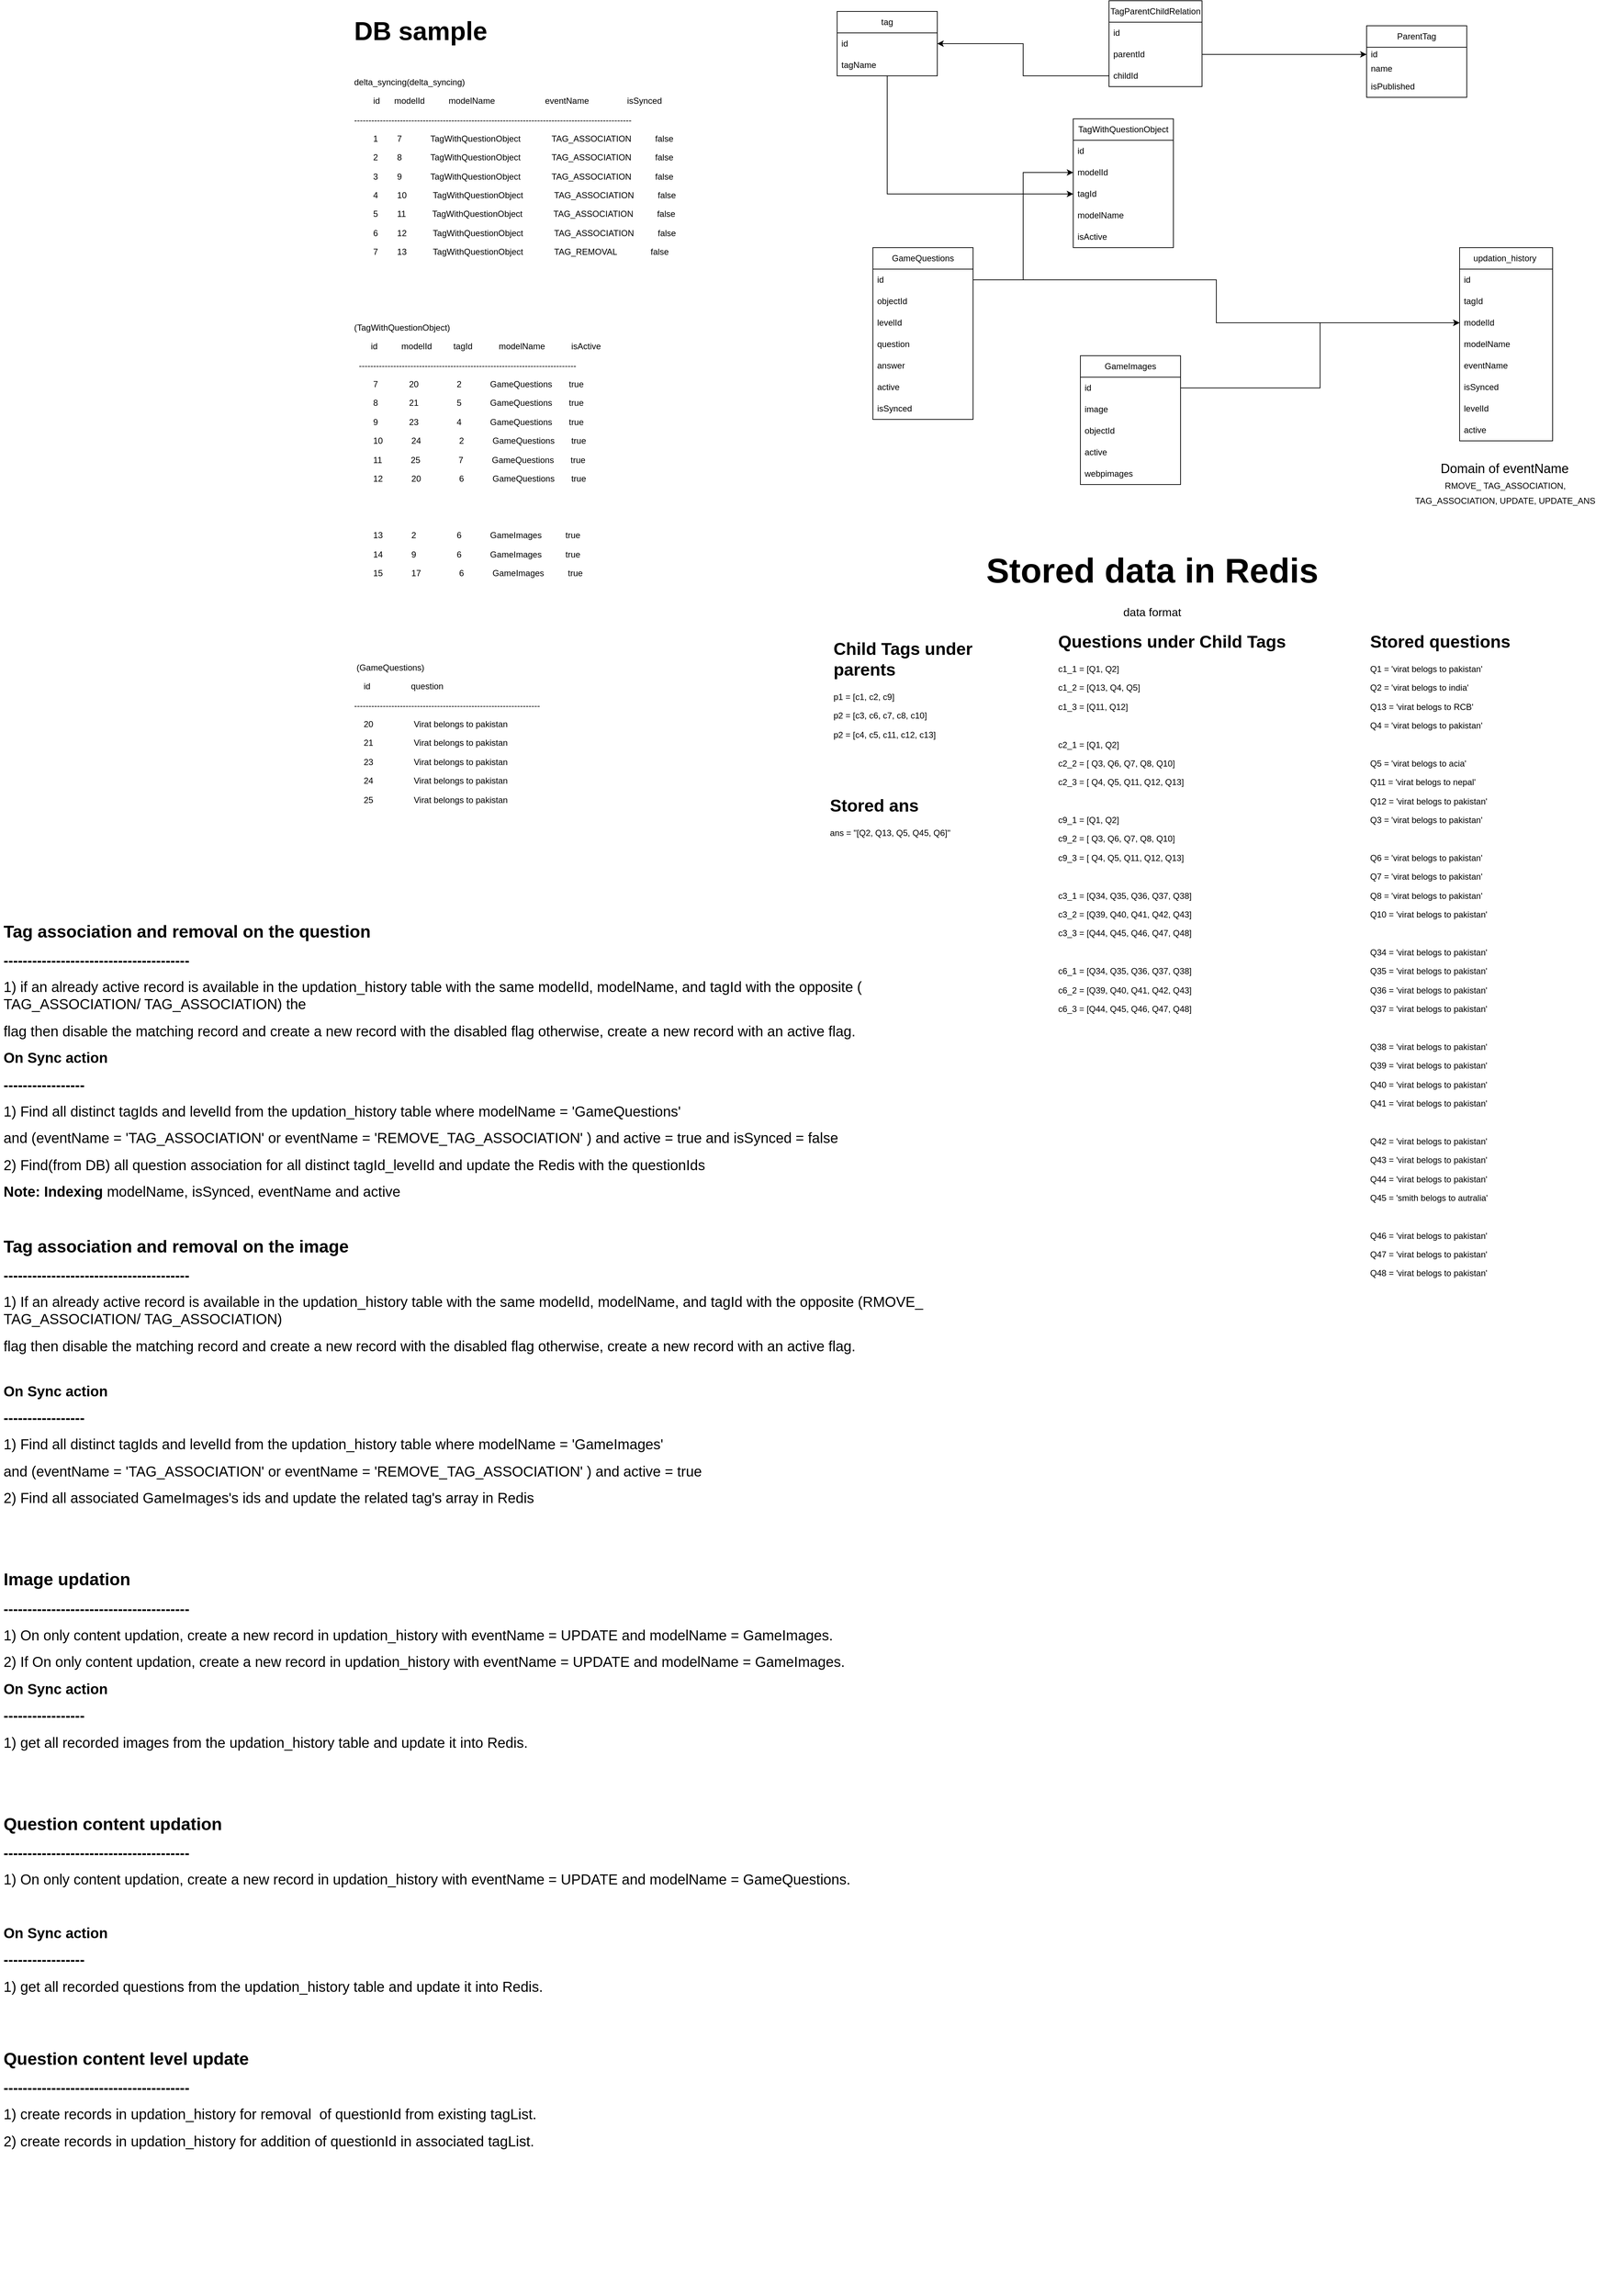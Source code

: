 <mxfile version="20.8.1" type="github">
  <diagram id="pn7QtyfDzhDfdzI91Lx6" name="Page-1">
    <mxGraphModel dx="3059" dy="1901" grid="1" gridSize="10" guides="1" tooltips="1" connect="1" arrows="1" fold="1" page="1" pageScale="1" pageWidth="827" pageHeight="1169" math="0" shadow="0">
      <root>
        <mxCell id="0" />
        <mxCell id="1" parent="0" />
        <mxCell id="H_lcCwCGOFw28XVvDMrc-1" value="TagWithQuestionObject" style="swimlane;fontStyle=0;childLayout=stackLayout;horizontal=1;startSize=30;horizontalStack=0;resizeParent=1;resizeParentMax=0;resizeLast=0;collapsible=1;marginBottom=0;whiteSpace=wrap;html=1;" parent="1" vertex="1">
          <mxGeometry x="40" y="109" width="140" height="180" as="geometry">
            <mxRectangle x="-160" y="110" width="170" height="30" as="alternateBounds" />
          </mxGeometry>
        </mxCell>
        <mxCell id="H_lcCwCGOFw28XVvDMrc-2" value="&lt;div style=&quot;text-align: center;&quot;&gt;&lt;span style=&quot;background-color: initial;&quot;&gt;id&lt;/span&gt;&lt;/div&gt;" style="text;strokeColor=none;fillColor=none;align=left;verticalAlign=middle;spacingLeft=4;spacingRight=4;overflow=hidden;points=[[0,0.5],[1,0.5]];portConstraint=eastwest;rotatable=0;whiteSpace=wrap;html=1;" parent="H_lcCwCGOFw28XVvDMrc-1" vertex="1">
          <mxGeometry y="30" width="140" height="30" as="geometry" />
        </mxCell>
        <mxCell id="H_lcCwCGOFw28XVvDMrc-26" value="&lt;span style=&quot;text-align: center;&quot;&gt;modelId&lt;/span&gt;" style="text;strokeColor=none;fillColor=none;align=left;verticalAlign=middle;spacingLeft=4;spacingRight=4;overflow=hidden;points=[[0,0.5],[1,0.5]];portConstraint=eastwest;rotatable=0;whiteSpace=wrap;html=1;" parent="H_lcCwCGOFw28XVvDMrc-1" vertex="1">
          <mxGeometry y="60" width="140" height="30" as="geometry" />
        </mxCell>
        <mxCell id="H_lcCwCGOFw28XVvDMrc-3" value="&lt;div style=&quot;border-color: var(--border-color); text-align: center;&quot;&gt;tagId&lt;/div&gt;" style="text;strokeColor=none;fillColor=none;align=left;verticalAlign=middle;spacingLeft=4;spacingRight=4;overflow=hidden;points=[[0,0.5],[1,0.5]];portConstraint=eastwest;rotatable=0;whiteSpace=wrap;html=1;" parent="H_lcCwCGOFw28XVvDMrc-1" vertex="1">
          <mxGeometry y="90" width="140" height="30" as="geometry" />
        </mxCell>
        <mxCell id="H_lcCwCGOFw28XVvDMrc-4" value="&lt;div style=&quot;border-color: var(--border-color); text-align: center;&quot;&gt;modelName&lt;/div&gt;" style="text;strokeColor=none;fillColor=none;align=left;verticalAlign=middle;spacingLeft=4;spacingRight=4;overflow=hidden;points=[[0,0.5],[1,0.5]];portConstraint=eastwest;rotatable=0;whiteSpace=wrap;html=1;" parent="H_lcCwCGOFw28XVvDMrc-1" vertex="1">
          <mxGeometry y="120" width="140" height="30" as="geometry" />
        </mxCell>
        <mxCell id="H_lcCwCGOFw28XVvDMrc-7" value="&lt;span style=&quot;text-align: center;&quot;&gt;isActive&lt;/span&gt;" style="text;strokeColor=none;fillColor=none;align=left;verticalAlign=middle;spacingLeft=4;spacingRight=4;overflow=hidden;points=[[0,0.5],[1,0.5]];portConstraint=eastwest;rotatable=0;whiteSpace=wrap;html=1;" parent="H_lcCwCGOFw28XVvDMrc-1" vertex="1">
          <mxGeometry y="150" width="140" height="30" as="geometry" />
        </mxCell>
        <mxCell id="H_lcCwCGOFw28XVvDMrc-8" value="TagParentChildRelation" style="swimlane;fontStyle=0;childLayout=stackLayout;horizontal=1;startSize=30;horizontalStack=0;resizeParent=1;resizeParentMax=0;resizeLast=0;collapsible=1;marginBottom=0;whiteSpace=wrap;html=1;" parent="1" vertex="1">
          <mxGeometry x="90" y="-56" width="130" height="120" as="geometry">
            <mxRectangle x="-160" y="110" width="170" height="30" as="alternateBounds" />
          </mxGeometry>
        </mxCell>
        <mxCell id="H_lcCwCGOFw28XVvDMrc-9" value="&lt;div style=&quot;text-align: center;&quot;&gt;id&lt;/div&gt;" style="text;strokeColor=none;fillColor=none;align=left;verticalAlign=middle;spacingLeft=4;spacingRight=4;overflow=hidden;points=[[0,0.5],[1,0.5]];portConstraint=eastwest;rotatable=0;whiteSpace=wrap;html=1;" parent="H_lcCwCGOFw28XVvDMrc-8" vertex="1">
          <mxGeometry y="30" width="130" height="30" as="geometry" />
        </mxCell>
        <mxCell id="H_lcCwCGOFw28XVvDMrc-24" value="&lt;div style=&quot;text-align: center;&quot;&gt;&lt;span style=&quot;background-color: initial;&quot;&gt;parentId&lt;/span&gt;&lt;/div&gt;" style="text;strokeColor=none;fillColor=none;align=left;verticalAlign=middle;spacingLeft=4;spacingRight=4;overflow=hidden;points=[[0,0.5],[1,0.5]];portConstraint=eastwest;rotatable=0;whiteSpace=wrap;html=1;" parent="H_lcCwCGOFw28XVvDMrc-8" vertex="1">
          <mxGeometry y="60" width="130" height="30" as="geometry" />
        </mxCell>
        <mxCell id="H_lcCwCGOFw28XVvDMrc-10" value="&lt;div style=&quot;border-color: var(--border-color); text-align: center;&quot;&gt;childId&lt;br&gt;&lt;/div&gt;" style="text;strokeColor=none;fillColor=none;align=left;verticalAlign=middle;spacingLeft=4;spacingRight=4;overflow=hidden;points=[[0,0.5],[1,0.5]];portConstraint=eastwest;rotatable=0;whiteSpace=wrap;html=1;" parent="H_lcCwCGOFw28XVvDMrc-8" vertex="1">
          <mxGeometry y="90" width="130" height="30" as="geometry" />
        </mxCell>
        <mxCell id="H_lcCwCGOFw28XVvDMrc-41" style="edgeStyle=orthogonalEdgeStyle;rounded=0;orthogonalLoop=1;jettySize=auto;html=1;entryX=0;entryY=0.5;entryDx=0;entryDy=0;" parent="1" source="H_lcCwCGOFw28XVvDMrc-14" target="H_lcCwCGOFw28XVvDMrc-3" edge="1">
          <mxGeometry relative="1" as="geometry" />
        </mxCell>
        <mxCell id="H_lcCwCGOFw28XVvDMrc-14" value="tag" style="swimlane;fontStyle=0;childLayout=stackLayout;horizontal=1;startSize=30;horizontalStack=0;resizeParent=1;resizeParentMax=0;resizeLast=0;collapsible=1;marginBottom=0;whiteSpace=wrap;html=1;" parent="1" vertex="1">
          <mxGeometry x="-290" y="-41" width="140" height="90" as="geometry">
            <mxRectangle x="-160" y="110" width="170" height="30" as="alternateBounds" />
          </mxGeometry>
        </mxCell>
        <mxCell id="H_lcCwCGOFw28XVvDMrc-15" value="&lt;div style=&quot;text-align: center;&quot;&gt;id&lt;/div&gt;" style="text;strokeColor=none;fillColor=none;align=left;verticalAlign=middle;spacingLeft=4;spacingRight=4;overflow=hidden;points=[[0,0.5],[1,0.5]];portConstraint=eastwest;rotatable=0;whiteSpace=wrap;html=1;" parent="H_lcCwCGOFw28XVvDMrc-14" vertex="1">
          <mxGeometry y="30" width="140" height="30" as="geometry" />
        </mxCell>
        <mxCell id="H_lcCwCGOFw28XVvDMrc-22" value="&lt;div style=&quot;text-align: center;&quot;&gt;tagName&lt;/div&gt;" style="text;strokeColor=none;fillColor=none;align=left;verticalAlign=middle;spacingLeft=4;spacingRight=4;overflow=hidden;points=[[0,0.5],[1,0.5]];portConstraint=eastwest;rotatable=0;whiteSpace=wrap;html=1;" parent="H_lcCwCGOFw28XVvDMrc-14" vertex="1">
          <mxGeometry y="60" width="140" height="30" as="geometry" />
        </mxCell>
        <mxCell id="H_lcCwCGOFw28XVvDMrc-18" value="&lt;span style=&quot;&quot;&gt;ParentTag&lt;/span&gt;" style="swimlane;fontStyle=0;childLayout=stackLayout;horizontal=1;startSize=30;horizontalStack=0;resizeParent=1;resizeParentMax=0;resizeLast=0;collapsible=1;marginBottom=0;whiteSpace=wrap;html=1;" parent="1" vertex="1">
          <mxGeometry x="450" y="-21" width="140" height="100" as="geometry">
            <mxRectangle x="-160" y="110" width="170" height="30" as="alternateBounds" />
          </mxGeometry>
        </mxCell>
        <mxCell id="H_lcCwCGOFw28XVvDMrc-19" value="&lt;div style=&quot;text-align: center;&quot;&gt;id&lt;/div&gt;" style="text;strokeColor=none;fillColor=none;align=left;verticalAlign=middle;spacingLeft=4;spacingRight=4;overflow=hidden;points=[[0,0.5],[1,0.5]];portConstraint=eastwest;rotatable=0;whiteSpace=wrap;html=1;" parent="H_lcCwCGOFw28XVvDMrc-18" vertex="1">
          <mxGeometry y="30" width="140" height="20" as="geometry" />
        </mxCell>
        <mxCell id="H_lcCwCGOFw28XVvDMrc-25" value="&lt;div style=&quot;text-align: center;&quot;&gt;&lt;span style=&quot;&quot;&gt;name&lt;/span&gt;&lt;br&gt;&lt;/div&gt;" style="text;strokeColor=none;fillColor=none;align=left;verticalAlign=middle;spacingLeft=4;spacingRight=4;overflow=hidden;points=[[0,0.5],[1,0.5]];portConstraint=eastwest;rotatable=0;whiteSpace=wrap;html=1;" parent="H_lcCwCGOFw28XVvDMrc-18" vertex="1">
          <mxGeometry y="50" width="140" height="20" as="geometry" />
        </mxCell>
        <mxCell id="H_lcCwCGOFw28XVvDMrc-20" value="&lt;div style=&quot;border-color: var(--border-color); text-align: center;&quot;&gt;&lt;span style=&quot;&quot;&gt;isPublished&lt;/span&gt;&lt;br&gt;&lt;/div&gt;" style="text;strokeColor=none;fillColor=none;align=left;verticalAlign=middle;spacingLeft=4;spacingRight=4;overflow=hidden;points=[[0,0.5],[1,0.5]];portConstraint=eastwest;rotatable=0;whiteSpace=wrap;html=1;" parent="H_lcCwCGOFw28XVvDMrc-18" vertex="1">
          <mxGeometry y="70" width="140" height="30" as="geometry" />
        </mxCell>
        <mxCell id="H_lcCwCGOFw28XVvDMrc-29" style="edgeStyle=orthogonalEdgeStyle;rounded=0;orthogonalLoop=1;jettySize=auto;html=1;entryX=0;entryY=0.5;entryDx=0;entryDy=0;" parent="1" source="H_lcCwCGOFw28XVvDMrc-24" target="H_lcCwCGOFw28XVvDMrc-19" edge="1">
          <mxGeometry relative="1" as="geometry" />
        </mxCell>
        <mxCell id="H_lcCwCGOFw28XVvDMrc-30" style="edgeStyle=orthogonalEdgeStyle;rounded=0;orthogonalLoop=1;jettySize=auto;html=1;entryX=1;entryY=0.5;entryDx=0;entryDy=0;" parent="1" source="H_lcCwCGOFw28XVvDMrc-10" target="H_lcCwCGOFw28XVvDMrc-15" edge="1">
          <mxGeometry relative="1" as="geometry" />
        </mxCell>
        <mxCell id="H_lcCwCGOFw28XVvDMrc-32" value="&lt;div style=&quot;border-color: var(--border-color);&quot;&gt;GameQuestions&lt;/div&gt;" style="swimlane;fontStyle=0;childLayout=stackLayout;horizontal=1;startSize=30;horizontalStack=0;resizeParent=1;resizeParentMax=0;resizeLast=0;collapsible=1;marginBottom=0;whiteSpace=wrap;html=1;" parent="1" vertex="1">
          <mxGeometry x="-240" y="289" width="140" height="240" as="geometry">
            <mxRectangle x="-160" y="110" width="170" height="30" as="alternateBounds" />
          </mxGeometry>
        </mxCell>
        <mxCell id="H_lcCwCGOFw28XVvDMrc-33" value="&lt;div style=&quot;text-align: center;&quot;&gt;&lt;span style=&quot;background-color: initial;&quot;&gt;id&lt;/span&gt;&lt;/div&gt;" style="text;strokeColor=none;fillColor=none;align=left;verticalAlign=middle;spacingLeft=4;spacingRight=4;overflow=hidden;points=[[0,0.5],[1,0.5]];portConstraint=eastwest;rotatable=0;whiteSpace=wrap;html=1;" parent="H_lcCwCGOFw28XVvDMrc-32" vertex="1">
          <mxGeometry y="30" width="140" height="30" as="geometry" />
        </mxCell>
        <mxCell id="H_lcCwCGOFw28XVvDMrc-34" value="&lt;div style=&quot;border-color: var(--border-color); text-align: center;&quot;&gt;objectId&lt;/div&gt;" style="text;strokeColor=none;fillColor=none;align=left;verticalAlign=middle;spacingLeft=4;spacingRight=4;overflow=hidden;points=[[0,0.5],[1,0.5]];portConstraint=eastwest;rotatable=0;whiteSpace=wrap;html=1;" parent="H_lcCwCGOFw28XVvDMrc-32" vertex="1">
          <mxGeometry y="60" width="140" height="30" as="geometry" />
        </mxCell>
        <mxCell id="H_lcCwCGOFw28XVvDMrc-35" value="&lt;div style=&quot;border-color: var(--border-color); text-align: center;&quot;&gt;&lt;div style=&quot;border-color: var(--border-color);&quot;&gt;levelId&lt;/div&gt;&lt;/div&gt;" style="text;strokeColor=none;fillColor=none;align=left;verticalAlign=middle;spacingLeft=4;spacingRight=4;overflow=hidden;points=[[0,0.5],[1,0.5]];portConstraint=eastwest;rotatable=0;whiteSpace=wrap;html=1;" parent="H_lcCwCGOFw28XVvDMrc-32" vertex="1">
          <mxGeometry y="90" width="140" height="30" as="geometry" />
        </mxCell>
        <mxCell id="H_lcCwCGOFw28XVvDMrc-36" value="&lt;div style=&quot;border-color: var(--border-color); text-align: center;&quot;&gt;&lt;div style=&quot;border-color: var(--border-color);&quot;&gt;question&lt;/div&gt;&lt;/div&gt;" style="text;strokeColor=none;fillColor=none;align=left;verticalAlign=middle;spacingLeft=4;spacingRight=4;overflow=hidden;points=[[0,0.5],[1,0.5]];portConstraint=eastwest;rotatable=0;whiteSpace=wrap;html=1;" parent="H_lcCwCGOFw28XVvDMrc-32" vertex="1">
          <mxGeometry y="120" width="140" height="30" as="geometry" />
        </mxCell>
        <mxCell id="H_lcCwCGOFw28XVvDMrc-37" value="&lt;div style=&quot;border-color: var(--border-color); text-align: center;&quot;&gt;answer&lt;/div&gt;" style="text;strokeColor=none;fillColor=none;align=left;verticalAlign=middle;spacingLeft=4;spacingRight=4;overflow=hidden;points=[[0,0.5],[1,0.5]];portConstraint=eastwest;rotatable=0;whiteSpace=wrap;html=1;" parent="H_lcCwCGOFw28XVvDMrc-32" vertex="1">
          <mxGeometry y="150" width="140" height="30" as="geometry" />
        </mxCell>
        <mxCell id="H_lcCwCGOFw28XVvDMrc-38" value="&lt;div style=&quot;border-color: var(--border-color); text-align: center;&quot;&gt;active&lt;/div&gt;" style="text;strokeColor=none;fillColor=none;align=left;verticalAlign=middle;spacingLeft=4;spacingRight=4;overflow=hidden;points=[[0,0.5],[1,0.5]];portConstraint=eastwest;rotatable=0;whiteSpace=wrap;html=1;" parent="H_lcCwCGOFw28XVvDMrc-32" vertex="1">
          <mxGeometry y="180" width="140" height="30" as="geometry" />
        </mxCell>
        <mxCell id="H_lcCwCGOFw28XVvDMrc-39" value="&lt;span style=&quot;text-align: center;&quot;&gt;isSynced&lt;/span&gt;" style="text;strokeColor=none;fillColor=none;align=left;verticalAlign=middle;spacingLeft=4;spacingRight=4;overflow=hidden;points=[[0,0.5],[1,0.5]];portConstraint=eastwest;rotatable=0;whiteSpace=wrap;html=1;" parent="H_lcCwCGOFw28XVvDMrc-32" vertex="1">
          <mxGeometry y="210" width="140" height="30" as="geometry" />
        </mxCell>
        <mxCell id="H_lcCwCGOFw28XVvDMrc-40" style="edgeStyle=orthogonalEdgeStyle;rounded=0;orthogonalLoop=1;jettySize=auto;html=1;entryX=0;entryY=0.5;entryDx=0;entryDy=0;" parent="1" source="H_lcCwCGOFw28XVvDMrc-33" target="H_lcCwCGOFw28XVvDMrc-26" edge="1">
          <mxGeometry relative="1" as="geometry" />
        </mxCell>
        <mxCell id="H_lcCwCGOFw28XVvDMrc-42" value="&lt;h1&gt;Child Tags under parents&amp;nbsp;&lt;/h1&gt;&lt;p&gt;p1 = [c1, c2, c9]&lt;/p&gt;&lt;p&gt;p2 = [c3, c6, c7, c8, c10]&lt;/p&gt;&lt;p&gt;p2 = [c4, c5, c11, c12, c13]&lt;/p&gt;" style="text;html=1;strokeColor=none;fillColor=none;spacing=5;spacingTop=-20;whiteSpace=wrap;overflow=hidden;rounded=0;" parent="1" vertex="1">
          <mxGeometry x="-300" y="830" width="270" height="150" as="geometry" />
        </mxCell>
        <mxCell id="H_lcCwCGOFw28XVvDMrc-43" value="&lt;h1&gt;Questions under Child Tags&lt;/h1&gt;&lt;p&gt;c1_1 = [Q1, Q2]&lt;/p&gt;&lt;p&gt;c1_2 = [Q13, Q4, Q5]&lt;/p&gt;&lt;p&gt;c1_3 = [Q11, Q12]&lt;/p&gt;&lt;p&gt;&lt;br&gt;&lt;/p&gt;&lt;p&gt;c2_1 = [Q1, Q2]&lt;/p&gt;&lt;p&gt;c2_2 = [ Q3, Q6, Q7, Q8, Q10]&lt;/p&gt;&lt;p&gt;c2_3 = [ Q4, Q5, Q11, Q12, Q13]&lt;/p&gt;&lt;p&gt;&lt;br&gt;&lt;/p&gt;&lt;p&gt;c9_1 = [Q1, Q2]&lt;/p&gt;&lt;p&gt;c9_2 = [ Q3, Q6, Q7, Q8, Q10]&lt;/p&gt;&lt;p&gt;c9_3 = [ Q4, Q5, Q11, Q12, Q13]&lt;/p&gt;&lt;p&gt;&lt;br&gt;&lt;/p&gt;&lt;p&gt;c3_1 = [Q34, Q35, Q36, Q37, Q38]&lt;/p&gt;&lt;p&gt;c3_2 = [Q39, Q40, Q41, Q42, Q43]&lt;/p&gt;&lt;p&gt;c3_3 = [Q44, Q45, Q46, Q47, Q48]&lt;/p&gt;&lt;p&gt;&lt;br&gt;&lt;/p&gt;&lt;p&gt;c6_1 = [Q34, Q35, Q36, Q37, Q38]&lt;/p&gt;&lt;p&gt;c6_2 = [Q39, Q40, Q41, Q42, Q43]&lt;/p&gt;&lt;p&gt;c6_3 = [Q44, Q45, Q46, Q47, Q48]&lt;/p&gt;" style="text;html=1;strokeColor=none;fillColor=none;spacing=5;spacingTop=-20;whiteSpace=wrap;overflow=hidden;rounded=0;" parent="1" vertex="1">
          <mxGeometry x="14" y="820" width="400" height="590" as="geometry" />
        </mxCell>
        <mxCell id="H_lcCwCGOFw28XVvDMrc-44" value="&lt;h1&gt;Stored questions&amp;nbsp;&lt;/h1&gt;&lt;p&gt;Q1 = &#39;virat belogs to pakistan&#39;&amp;nbsp;&lt;/p&gt;&lt;p&gt;Q2 = &#39;virat belogs to india&#39;&amp;nbsp;&lt;/p&gt;&lt;p&gt;Q13 = &#39;virat belogs to RCB&#39;&lt;/p&gt;&lt;p&gt;Q4 = &#39;virat belogs to pakistan&#39;&lt;/p&gt;&lt;p&gt;&lt;br&gt;&lt;/p&gt;&lt;p&gt;Q5 = &#39;virat belogs to acia&#39;&amp;nbsp;&lt;/p&gt;&lt;p&gt;Q11 = &#39;virat belogs to nepal&#39;&lt;/p&gt;&lt;p&gt;Q12 = &#39;virat belogs to pakistan&#39;&lt;/p&gt;&lt;p&gt;Q3 = &#39;virat belogs to pakistan&#39;&lt;/p&gt;&lt;p&gt;&lt;br&gt;&lt;/p&gt;&lt;p&gt;Q6 = &#39;virat belogs to pakistan&#39;&amp;nbsp;&lt;/p&gt;&lt;p&gt;Q7 = &#39;virat belogs to pakistan&#39;&amp;nbsp;&lt;/p&gt;&lt;p&gt;Q8 = &#39;virat belogs to pakistan&#39;&amp;nbsp;&lt;/p&gt;&lt;p&gt;Q10 = &#39;virat belogs to pakistan&#39;&lt;/p&gt;&lt;p&gt;&lt;br&gt;&lt;/p&gt;&lt;p&gt;Q34 = &#39;virat belogs to pakistan&#39;&lt;/p&gt;&lt;p&gt;Q35 = &#39;virat belogs to pakistan&#39;&lt;/p&gt;&lt;p&gt;Q36 = &#39;virat belogs to pakistan&#39;&lt;/p&gt;&lt;p&gt;Q37 = &#39;virat belogs to pakistan&#39;&lt;/p&gt;&lt;p&gt;&lt;br&gt;&lt;/p&gt;&lt;p&gt;Q38 = &#39;virat belogs to pakistan&#39;&lt;/p&gt;&lt;p&gt;Q39 = &#39;virat belogs to pakistan&#39;&lt;/p&gt;&lt;p&gt;Q40 = &#39;virat belogs to pakistan&#39;&lt;/p&gt;&lt;p&gt;Q41 = &#39;virat belogs to pakistan&#39;&lt;/p&gt;&lt;p&gt;&lt;br&gt;&lt;/p&gt;&lt;p&gt;Q42 = &#39;virat belogs to pakistan&#39;&lt;/p&gt;&lt;p&gt;Q43 = &#39;virat belogs to pakistan&#39;&lt;/p&gt;&lt;p&gt;Q44 = &#39;virat belogs to pakistan&#39;&lt;/p&gt;&lt;p&gt;Q45 = &#39;smith belogs to autralia&#39;&lt;/p&gt;&lt;p&gt;&lt;br&gt;&lt;/p&gt;&lt;p&gt;Q46 = &#39;virat belogs to pakistan&#39;&lt;/p&gt;&lt;p&gt;Q47 = &#39;virat belogs to pakistan&#39;&lt;/p&gt;&lt;p&gt;Q48 = &#39;virat belogs to pakistan&#39;&lt;/p&gt;" style="text;html=1;strokeColor=none;fillColor=none;spacing=5;spacingTop=-20;whiteSpace=wrap;overflow=hidden;rounded=0;" parent="1" vertex="1">
          <mxGeometry x="450" y="820" width="326" height="970" as="geometry" />
        </mxCell>
        <mxCell id="H_lcCwCGOFw28XVvDMrc-45" value="&lt;h1&gt;Stored ans&lt;/h1&gt;&lt;p&gt;ans = &quot;[Q2, Q13, Q5, Q45, Q6]&quot;&lt;br&gt;&lt;/p&gt;" style="text;html=1;strokeColor=none;fillColor=none;spacing=5;spacingTop=-20;whiteSpace=wrap;overflow=hidden;rounded=0;" parent="1" vertex="1">
          <mxGeometry x="-305" y="1049" width="270" height="120" as="geometry" />
        </mxCell>
        <mxCell id="H_lcCwCGOFw28XVvDMrc-47" value="updation_history&amp;nbsp;" style="swimlane;fontStyle=0;childLayout=stackLayout;horizontal=1;startSize=30;horizontalStack=0;resizeParent=1;resizeParentMax=0;resizeLast=0;collapsible=1;marginBottom=0;whiteSpace=wrap;html=1;" parent="1" vertex="1">
          <mxGeometry x="580" y="289" width="130" height="270" as="geometry">
            <mxRectangle x="-160" y="110" width="170" height="30" as="alternateBounds" />
          </mxGeometry>
        </mxCell>
        <mxCell id="H_lcCwCGOFw28XVvDMrc-48" value="&lt;div style=&quot;text-align: center;&quot;&gt;id&lt;/div&gt;" style="text;strokeColor=none;fillColor=none;align=left;verticalAlign=middle;spacingLeft=4;spacingRight=4;overflow=hidden;points=[[0,0.5],[1,0.5]];portConstraint=eastwest;rotatable=0;whiteSpace=wrap;html=1;" parent="H_lcCwCGOFw28XVvDMrc-47" vertex="1">
          <mxGeometry y="30" width="130" height="30" as="geometry" />
        </mxCell>
        <mxCell id="H_lcCwCGOFw28XVvDMrc-49" value="&lt;div style=&quot;text-align: center;&quot;&gt;tagId&lt;/div&gt;" style="text;strokeColor=none;fillColor=none;align=left;verticalAlign=middle;spacingLeft=4;spacingRight=4;overflow=hidden;points=[[0,0.5],[1,0.5]];portConstraint=eastwest;rotatable=0;whiteSpace=wrap;html=1;" parent="H_lcCwCGOFw28XVvDMrc-47" vertex="1">
          <mxGeometry y="60" width="130" height="30" as="geometry" />
        </mxCell>
        <mxCell id="3YCr8QV62pMO8RFJuPsM-1" value="&lt;div style=&quot;text-align: center;&quot;&gt;modelId&lt;/div&gt;" style="text;strokeColor=none;fillColor=none;align=left;verticalAlign=middle;spacingLeft=4;spacingRight=4;overflow=hidden;points=[[0,0.5],[1,0.5]];portConstraint=eastwest;rotatable=0;whiteSpace=wrap;html=1;" parent="H_lcCwCGOFw28XVvDMrc-47" vertex="1">
          <mxGeometry y="90" width="130" height="30" as="geometry" />
        </mxCell>
        <mxCell id="H_lcCwCGOFw28XVvDMrc-50" value="&lt;div style=&quot;border-color: var(--border-color); text-align: center;&quot;&gt;modelName&lt;/div&gt;" style="text;strokeColor=none;fillColor=none;align=left;verticalAlign=middle;spacingLeft=4;spacingRight=4;overflow=hidden;points=[[0,0.5],[1,0.5]];portConstraint=eastwest;rotatable=0;whiteSpace=wrap;html=1;" parent="H_lcCwCGOFw28XVvDMrc-47" vertex="1">
          <mxGeometry y="120" width="130" height="30" as="geometry" />
        </mxCell>
        <mxCell id="H_lcCwCGOFw28XVvDMrc-51" value="&lt;div style=&quot;border-color: var(--border-color); text-align: center;&quot;&gt;eventName&lt;/div&gt;" style="text;strokeColor=none;fillColor=none;align=left;verticalAlign=middle;spacingLeft=4;spacingRight=4;overflow=hidden;points=[[0,0.5],[1,0.5]];portConstraint=eastwest;rotatable=0;whiteSpace=wrap;html=1;" parent="H_lcCwCGOFw28XVvDMrc-47" vertex="1">
          <mxGeometry y="150" width="130" height="30" as="geometry" />
        </mxCell>
        <mxCell id="H_lcCwCGOFw28XVvDMrc-52" value="&lt;div style=&quot;border-color: var(--border-color); text-align: center;&quot;&gt;isSynced&lt;br&gt;&lt;/div&gt;" style="text;strokeColor=none;fillColor=none;align=left;verticalAlign=middle;spacingLeft=4;spacingRight=4;overflow=hidden;points=[[0,0.5],[1,0.5]];portConstraint=eastwest;rotatable=0;whiteSpace=wrap;html=1;" parent="H_lcCwCGOFw28XVvDMrc-47" vertex="1">
          <mxGeometry y="180" width="130" height="30" as="geometry" />
        </mxCell>
        <mxCell id="3YCr8QV62pMO8RFJuPsM-49" value="&lt;div style=&quot;border-color: var(--border-color); text-align: center;&quot;&gt;levelId&lt;/div&gt;" style="text;strokeColor=none;fillColor=none;align=left;verticalAlign=middle;spacingLeft=4;spacingRight=4;overflow=hidden;points=[[0,0.5],[1,0.5]];portConstraint=eastwest;rotatable=0;whiteSpace=wrap;html=1;" parent="H_lcCwCGOFw28XVvDMrc-47" vertex="1">
          <mxGeometry y="210" width="130" height="30" as="geometry" />
        </mxCell>
        <mxCell id="3YCr8QV62pMO8RFJuPsM-57" value="&lt;div style=&quot;border-color: var(--border-color); text-align: center;&quot;&gt;active&lt;/div&gt;" style="text;strokeColor=none;fillColor=none;align=left;verticalAlign=middle;spacingLeft=4;spacingRight=4;overflow=hidden;points=[[0,0.5],[1,0.5]];portConstraint=eastwest;rotatable=0;whiteSpace=wrap;html=1;" parent="H_lcCwCGOFw28XVvDMrc-47" vertex="1">
          <mxGeometry y="240" width="130" height="30" as="geometry" />
        </mxCell>
        <mxCell id="H_lcCwCGOFw28XVvDMrc-56" value="&lt;h1&gt;&lt;font style=&quot;font-size: 36px;&quot;&gt;DB sample&lt;/font&gt;&lt;/h1&gt;&lt;p&gt;&lt;br&gt;&lt;/p&gt;&lt;p&gt;delta_syncing(delta_syncing)&lt;/p&gt;&lt;p&gt;&amp;nbsp; &amp;nbsp; &amp;nbsp; &amp;nbsp; id&amp;nbsp; &amp;nbsp; &amp;nbsp; modelId&amp;nbsp; &amp;nbsp; &amp;nbsp; &amp;nbsp; &amp;nbsp; modelName&amp;nbsp; &amp;nbsp; &amp;nbsp; &amp;nbsp; &amp;nbsp; &amp;nbsp; &amp;nbsp; &amp;nbsp; &amp;nbsp; &amp;nbsp; &amp;nbsp;eventName&amp;nbsp; &amp;nbsp; &amp;nbsp; &amp;nbsp; &amp;nbsp; &amp;nbsp; &amp;nbsp; &amp;nbsp; isSynced&lt;/p&gt;&lt;p&gt;-------------------------------------------------------------------------------------------------&lt;/p&gt;&lt;p&gt;&amp;nbsp; &amp;nbsp; &amp;nbsp; &amp;nbsp; 1&amp;nbsp; &amp;nbsp; &amp;nbsp; &amp;nbsp; 7&amp;nbsp; &amp;nbsp; &amp;nbsp; &amp;nbsp; &amp;nbsp; &amp;nbsp; TagWithQuestionObject&amp;nbsp; &amp;nbsp; &amp;nbsp; &amp;nbsp; &amp;nbsp; &amp;nbsp; &amp;nbsp;TAG_ASSOCIATION&amp;nbsp; &amp;nbsp; &amp;nbsp; &amp;nbsp; &amp;nbsp; false&lt;/p&gt;&lt;p&gt;&amp;nbsp; &amp;nbsp; &amp;nbsp; &amp;nbsp; 2&amp;nbsp; &amp;nbsp; &amp;nbsp; &amp;nbsp; 8&amp;nbsp; &amp;nbsp; &amp;nbsp; &amp;nbsp; &amp;nbsp; &amp;nbsp; TagWithQuestionObject&amp;nbsp; &amp;nbsp; &amp;nbsp; &amp;nbsp; &amp;nbsp; &amp;nbsp; &amp;nbsp;TAG_ASSOCIATION&amp;nbsp; &amp;nbsp; &amp;nbsp; &amp;nbsp; &amp;nbsp; false&lt;/p&gt;&lt;p&gt;&amp;nbsp; &amp;nbsp; &amp;nbsp; &amp;nbsp; 3&amp;nbsp; &amp;nbsp; &amp;nbsp; &amp;nbsp; 9&amp;nbsp; &amp;nbsp; &amp;nbsp; &amp;nbsp; &amp;nbsp; &amp;nbsp; TagWithQuestionObject&amp;nbsp; &amp;nbsp; &amp;nbsp; &amp;nbsp; &amp;nbsp; &amp;nbsp; &amp;nbsp;TAG_ASSOCIATION&amp;nbsp; &amp;nbsp; &amp;nbsp; &amp;nbsp; &amp;nbsp; false&lt;/p&gt;&lt;p&gt;&amp;nbsp; &amp;nbsp; &amp;nbsp; &amp;nbsp; 4&amp;nbsp; &amp;nbsp; &amp;nbsp; &amp;nbsp; 10&amp;nbsp; &amp;nbsp; &amp;nbsp; &amp;nbsp; &amp;nbsp; &amp;nbsp;TagWithQuestionObject&amp;nbsp; &amp;nbsp; &amp;nbsp; &amp;nbsp; &amp;nbsp; &amp;nbsp; &amp;nbsp;TAG_ASSOCIATION&amp;nbsp; &amp;nbsp; &amp;nbsp; &amp;nbsp; &amp;nbsp; false&lt;/p&gt;&lt;p&gt;&amp;nbsp; &amp;nbsp; &amp;nbsp; &amp;nbsp; 5&amp;nbsp; &amp;nbsp; &amp;nbsp; &amp;nbsp; 11&amp;nbsp; &amp;nbsp; &amp;nbsp; &amp;nbsp; &amp;nbsp; &amp;nbsp;TagWithQuestionObject&amp;nbsp; &amp;nbsp; &amp;nbsp; &amp;nbsp; &amp;nbsp; &amp;nbsp; &amp;nbsp;TAG_ASSOCIATION&amp;nbsp; &amp;nbsp; &amp;nbsp; &amp;nbsp; &amp;nbsp; false&amp;nbsp; &amp;nbsp; &amp;nbsp; &amp;nbsp; &amp;nbsp;&lt;/p&gt;&lt;p&gt;&amp;nbsp; &amp;nbsp; &amp;nbsp; &amp;nbsp; 6&amp;nbsp; &amp;nbsp; &amp;nbsp; &amp;nbsp; 12&amp;nbsp; &amp;nbsp; &amp;nbsp; &amp;nbsp; &amp;nbsp; &amp;nbsp;TagWithQuestionObject&amp;nbsp; &amp;nbsp; &amp;nbsp; &amp;nbsp; &amp;nbsp; &amp;nbsp; &amp;nbsp;TAG_ASSOCIATION&amp;nbsp; &amp;nbsp; &amp;nbsp; &amp;nbsp; &amp;nbsp; false&amp;nbsp; &amp;nbsp; &amp;nbsp; &amp;nbsp; &amp;nbsp;&lt;/p&gt;&lt;p&gt;&amp;nbsp; &amp;nbsp; &amp;nbsp; &amp;nbsp; 7&amp;nbsp; &amp;nbsp; &amp;nbsp; &amp;nbsp; 13&amp;nbsp; &amp;nbsp; &amp;nbsp; &amp;nbsp; &amp;nbsp; &amp;nbsp;TagWithQuestionObject&amp;nbsp; &amp;nbsp; &amp;nbsp; &amp;nbsp; &amp;nbsp; &amp;nbsp; &amp;nbsp;TAG_REMOVAL&amp;nbsp; &amp;nbsp; &amp;nbsp; &amp;nbsp; &amp;nbsp; &amp;nbsp; &amp;nbsp; false&amp;nbsp; &amp;nbsp;&amp;nbsp;&lt;/p&gt;&lt;p&gt;&lt;br&gt;&lt;/p&gt;&lt;p&gt;&lt;br&gt;&lt;/p&gt;&lt;p&gt;&lt;br&gt;&lt;/p&gt;&lt;p&gt;(TagWithQuestionObject)&lt;/p&gt;&lt;p&gt;&amp;nbsp; &amp;nbsp; &amp;nbsp; &amp;nbsp;id&amp;nbsp; &amp;nbsp; &amp;nbsp; &amp;nbsp; &amp;nbsp; modelId&amp;nbsp; &amp;nbsp; &amp;nbsp; &amp;nbsp; &amp;nbsp;tagId&amp;nbsp; &amp;nbsp; &amp;nbsp; &amp;nbsp; &amp;nbsp; &amp;nbsp;modelName&amp;nbsp; &amp;nbsp; &amp;nbsp; &amp;nbsp; &amp;nbsp; &amp;nbsp;isActive&lt;/p&gt;&lt;p&gt;&amp;nbsp; ----------------------------------------------------------------------------&lt;/p&gt;&lt;p&gt;&amp;nbsp; &amp;nbsp; &amp;nbsp; &amp;nbsp; 7&amp;nbsp; &amp;nbsp; &amp;nbsp; &amp;nbsp; &amp;nbsp; &amp;nbsp; &amp;nbsp;20&amp;nbsp; &amp;nbsp; &amp;nbsp; &amp;nbsp; &amp;nbsp; &amp;nbsp; &amp;nbsp; &amp;nbsp; 2&amp;nbsp; &amp;nbsp; &amp;nbsp; &amp;nbsp; &amp;nbsp; &amp;nbsp; GameQuestions&amp;nbsp; &amp;nbsp; &amp;nbsp; &amp;nbsp;true&lt;/p&gt;&lt;p&gt;&amp;nbsp; &amp;nbsp; &amp;nbsp; &amp;nbsp; 8&amp;nbsp; &amp;nbsp; &amp;nbsp; &amp;nbsp; &amp;nbsp; &amp;nbsp; &amp;nbsp;21&amp;nbsp; &amp;nbsp; &amp;nbsp; &amp;nbsp; &amp;nbsp; &amp;nbsp; &amp;nbsp; &amp;nbsp; 5&amp;nbsp; &amp;nbsp; &amp;nbsp; &amp;nbsp; &amp;nbsp; &amp;nbsp; GameQuestions&amp;nbsp; &amp;nbsp; &amp;nbsp; &amp;nbsp;true&lt;/p&gt;&lt;p&gt;&amp;nbsp; &amp;nbsp; &amp;nbsp; &amp;nbsp; 9&amp;nbsp; &amp;nbsp; &amp;nbsp; &amp;nbsp; &amp;nbsp; &amp;nbsp; &amp;nbsp;23&amp;nbsp; &amp;nbsp; &amp;nbsp; &amp;nbsp; &amp;nbsp; &amp;nbsp; &amp;nbsp; &amp;nbsp; 4&amp;nbsp; &amp;nbsp; &amp;nbsp; &amp;nbsp; &amp;nbsp; &amp;nbsp; GameQuestions&amp;nbsp; &amp;nbsp; &amp;nbsp; &amp;nbsp;true&lt;/p&gt;&lt;p&gt;&amp;nbsp; &amp;nbsp; &amp;nbsp; &amp;nbsp; 10&amp;nbsp; &amp;nbsp; &amp;nbsp; &amp;nbsp; &amp;nbsp; &amp;nbsp; 24&amp;nbsp; &amp;nbsp; &amp;nbsp; &amp;nbsp; &amp;nbsp; &amp;nbsp; &amp;nbsp; &amp;nbsp; 2&amp;nbsp; &amp;nbsp; &amp;nbsp; &amp;nbsp; &amp;nbsp; &amp;nbsp; GameQuestions&amp;nbsp; &amp;nbsp; &amp;nbsp; &amp;nbsp;true&lt;/p&gt;&lt;p&gt;&amp;nbsp; &amp;nbsp; &amp;nbsp; &amp;nbsp; 11&amp;nbsp; &amp;nbsp; &amp;nbsp; &amp;nbsp; &amp;nbsp; &amp;nbsp; 25&amp;nbsp; &amp;nbsp; &amp;nbsp; &amp;nbsp; &amp;nbsp; &amp;nbsp; &amp;nbsp; &amp;nbsp; 7&amp;nbsp; &amp;nbsp; &amp;nbsp; &amp;nbsp; &amp;nbsp; &amp;nbsp; GameQuestions&amp;nbsp; &amp;nbsp; &amp;nbsp; &amp;nbsp;true&lt;/p&gt;&lt;p&gt;&amp;nbsp; &amp;nbsp; &amp;nbsp; &amp;nbsp; 12&amp;nbsp; &amp;nbsp; &amp;nbsp; &amp;nbsp; &amp;nbsp; &amp;nbsp; 20&amp;nbsp; &amp;nbsp; &amp;nbsp; &amp;nbsp; &amp;nbsp; &amp;nbsp; &amp;nbsp; &amp;nbsp; 6&amp;nbsp; &amp;nbsp; &amp;nbsp; &amp;nbsp; &amp;nbsp; &amp;nbsp; GameQuestions&amp;nbsp; &amp;nbsp; &amp;nbsp; &amp;nbsp;true&lt;/p&gt;&lt;p&gt;&lt;br&gt;&lt;/p&gt;&lt;p&gt;&amp;nbsp; &amp;nbsp; &amp;nbsp; &amp;nbsp;&amp;nbsp;&lt;/p&gt;&lt;p&gt;&amp;nbsp; &amp;nbsp; &amp;nbsp; &amp;nbsp; 13&amp;nbsp; &amp;nbsp; &amp;nbsp; &amp;nbsp; &amp;nbsp; &amp;nbsp; 2&amp;nbsp; &amp;nbsp; &amp;nbsp; &amp;nbsp; &amp;nbsp; &amp;nbsp; &amp;nbsp; &amp;nbsp; &amp;nbsp;6&amp;nbsp; &amp;nbsp; &amp;nbsp; &amp;nbsp; &amp;nbsp; &amp;nbsp; GameImages&amp;nbsp; &amp;nbsp; &amp;nbsp; &amp;nbsp; &amp;nbsp; true&lt;/p&gt;&lt;p&gt;&amp;nbsp; &amp;nbsp; &amp;nbsp; &amp;nbsp; 14&amp;nbsp; &amp;nbsp; &amp;nbsp; &amp;nbsp; &amp;nbsp; &amp;nbsp; 9&amp;nbsp; &amp;nbsp; &amp;nbsp; &amp;nbsp; &amp;nbsp; &amp;nbsp; &amp;nbsp; &amp;nbsp; &amp;nbsp;6&amp;nbsp; &amp;nbsp; &amp;nbsp; &amp;nbsp; &amp;nbsp; &amp;nbsp; GameImages&amp;nbsp; &amp;nbsp; &amp;nbsp; &amp;nbsp; &amp;nbsp; true&lt;/p&gt;&lt;p&gt;&amp;nbsp; &amp;nbsp; &amp;nbsp; &amp;nbsp; 15&amp;nbsp; &amp;nbsp; &amp;nbsp; &amp;nbsp; &amp;nbsp; &amp;nbsp; 17&amp;nbsp; &amp;nbsp; &amp;nbsp; &amp;nbsp; &amp;nbsp; &amp;nbsp; &amp;nbsp; &amp;nbsp; 6&amp;nbsp; &amp;nbsp; &amp;nbsp; &amp;nbsp; &amp;nbsp; &amp;nbsp; GameImages&amp;nbsp; &amp;nbsp; &amp;nbsp; &amp;nbsp; &amp;nbsp; true&lt;/p&gt;&lt;p&gt;&lt;br&gt;&lt;/p&gt;&lt;p&gt;&amp;nbsp; &amp;nbsp; &amp;nbsp; &amp;nbsp;&amp;nbsp;&lt;/p&gt;&lt;p&gt;&lt;br&gt;&lt;/p&gt;&lt;p&gt;&lt;br&gt;&lt;/p&gt;&lt;p&gt;&amp;nbsp;(GameQuestions)&amp;nbsp; &amp;nbsp;&lt;/p&gt;&lt;p&gt;&amp;nbsp; &amp;nbsp; id&amp;nbsp; &amp;nbsp; &amp;nbsp; &amp;nbsp; &amp;nbsp; &amp;nbsp; &amp;nbsp; &amp;nbsp; &amp;nbsp;question&lt;/p&gt;&lt;p&gt;-----------------------------------------------------------------&lt;/p&gt;&lt;p&gt;&amp;nbsp; &amp;nbsp; 20&amp;nbsp; &amp;nbsp; &amp;nbsp; &amp;nbsp; &amp;nbsp; &amp;nbsp; &amp;nbsp; &amp;nbsp; &amp;nbsp;Virat belongs to pakistan&lt;/p&gt;&lt;p&gt;&amp;nbsp; &amp;nbsp; 21&amp;nbsp; &amp;nbsp; &amp;nbsp; &amp;nbsp; &amp;nbsp; &amp;nbsp; &amp;nbsp; &amp;nbsp; &amp;nbsp;Virat belongs to pakistan&lt;/p&gt;&lt;p&gt;&amp;nbsp; &amp;nbsp; 23&amp;nbsp; &amp;nbsp; &amp;nbsp; &amp;nbsp; &amp;nbsp; &amp;nbsp; &amp;nbsp; &amp;nbsp; &amp;nbsp;Virat belongs to pakistan&lt;/p&gt;&lt;p&gt;&amp;nbsp; &amp;nbsp; 24&amp;nbsp; &amp;nbsp; &amp;nbsp; &amp;nbsp; &amp;nbsp; &amp;nbsp; &amp;nbsp; &amp;nbsp; &amp;nbsp;Virat belongs to pakistan&lt;/p&gt;&lt;p&gt;&amp;nbsp; &amp;nbsp; 25&amp;nbsp; &amp;nbsp; &amp;nbsp; &amp;nbsp; &amp;nbsp; &amp;nbsp; &amp;nbsp; &amp;nbsp; &amp;nbsp;Virat belongs to pakistan&lt;/p&gt;&lt;p&gt;&lt;br&gt;&lt;/p&gt;&lt;p&gt;&lt;br&gt;&lt;/p&gt;&lt;p&gt;&lt;br&gt;&lt;/p&gt;" style="text;html=1;strokeColor=none;fillColor=none;spacing=5;spacingTop=-20;whiteSpace=wrap;overflow=hidden;rounded=0;" parent="1" vertex="1">
          <mxGeometry x="-970" y="-41" width="570" height="1171" as="geometry" />
        </mxCell>
        <mxCell id="3YCr8QV62pMO8RFJuPsM-3" value="&lt;font style=&quot;&quot;&gt;&lt;span style=&quot;font-weight: bold; font-size: 48px;&quot;&gt;Stored data in Redis&lt;/span&gt;&lt;br&gt;&lt;font style=&quot;&quot; size=&quot;3&quot;&gt;data format&lt;/font&gt;&lt;br&gt;&lt;/font&gt;" style="text;html=1;align=center;verticalAlign=middle;resizable=0;points=[];autosize=1;strokeColor=none;fillColor=none;fontSize=36;" parent="1" vertex="1">
          <mxGeometry x="-95" y="707" width="490" height="110" as="geometry" />
        </mxCell>
        <mxCell id="3YCr8QV62pMO8RFJuPsM-42" value="&lt;div style=&quot;border-color: var(--border-color);&quot;&gt;GameImages&lt;/div&gt;" style="swimlane;fontStyle=0;childLayout=stackLayout;horizontal=1;startSize=30;horizontalStack=0;resizeParent=1;resizeParentMax=0;resizeLast=0;collapsible=1;marginBottom=0;whiteSpace=wrap;html=1;" parent="1" vertex="1">
          <mxGeometry x="50" y="440" width="140" height="180" as="geometry">
            <mxRectangle x="-160" y="110" width="170" height="30" as="alternateBounds" />
          </mxGeometry>
        </mxCell>
        <mxCell id="3YCr8QV62pMO8RFJuPsM-43" value="&lt;div style=&quot;text-align: center;&quot;&gt;&lt;span style=&quot;background-color: initial;&quot;&gt;id&lt;/span&gt;&lt;/div&gt;" style="text;strokeColor=none;fillColor=none;align=left;verticalAlign=middle;spacingLeft=4;spacingRight=4;overflow=hidden;points=[[0,0.5],[1,0.5]];portConstraint=eastwest;rotatable=0;whiteSpace=wrap;html=1;" parent="3YCr8QV62pMO8RFJuPsM-42" vertex="1">
          <mxGeometry y="30" width="140" height="30" as="geometry" />
        </mxCell>
        <mxCell id="3YCr8QV62pMO8RFJuPsM-44" value="&lt;div style=&quot;border-color: var(--border-color); text-align: center;&quot;&gt;image&lt;/div&gt;" style="text;strokeColor=none;fillColor=none;align=left;verticalAlign=middle;spacingLeft=4;spacingRight=4;overflow=hidden;points=[[0,0.5],[1,0.5]];portConstraint=eastwest;rotatable=0;whiteSpace=wrap;html=1;" parent="3YCr8QV62pMO8RFJuPsM-42" vertex="1">
          <mxGeometry y="60" width="140" height="30" as="geometry" />
        </mxCell>
        <mxCell id="3YCr8QV62pMO8RFJuPsM-45" value="&lt;div style=&quot;border-color: var(--border-color); text-align: center;&quot;&gt;&lt;div style=&quot;border-color: var(--border-color);&quot;&gt;objectId&lt;/div&gt;&lt;/div&gt;" style="text;strokeColor=none;fillColor=none;align=left;verticalAlign=middle;spacingLeft=4;spacingRight=4;overflow=hidden;points=[[0,0.5],[1,0.5]];portConstraint=eastwest;rotatable=0;whiteSpace=wrap;html=1;" parent="3YCr8QV62pMO8RFJuPsM-42" vertex="1">
          <mxGeometry y="90" width="140" height="30" as="geometry" />
        </mxCell>
        <mxCell id="3YCr8QV62pMO8RFJuPsM-46" value="&lt;div style=&quot;border-color: var(--border-color); text-align: center;&quot;&gt;&lt;div style=&quot;border-color: var(--border-color);&quot;&gt;active&lt;/div&gt;&lt;/div&gt;" style="text;strokeColor=none;fillColor=none;align=left;verticalAlign=middle;spacingLeft=4;spacingRight=4;overflow=hidden;points=[[0,0.5],[1,0.5]];portConstraint=eastwest;rotatable=0;whiteSpace=wrap;html=1;" parent="3YCr8QV62pMO8RFJuPsM-42" vertex="1">
          <mxGeometry y="120" width="140" height="30" as="geometry" />
        </mxCell>
        <mxCell id="3YCr8QV62pMO8RFJuPsM-47" value="&lt;div style=&quot;border-color: var(--border-color); text-align: center;&quot;&gt;webpimages&lt;/div&gt;" style="text;strokeColor=none;fillColor=none;align=left;verticalAlign=middle;spacingLeft=4;spacingRight=4;overflow=hidden;points=[[0,0.5],[1,0.5]];portConstraint=eastwest;rotatable=0;whiteSpace=wrap;html=1;" parent="3YCr8QV62pMO8RFJuPsM-42" vertex="1">
          <mxGeometry y="150" width="140" height="30" as="geometry" />
        </mxCell>
        <mxCell id="3YCr8QV62pMO8RFJuPsM-50" style="edgeStyle=orthogonalEdgeStyle;rounded=0;orthogonalLoop=1;jettySize=auto;html=1;fontSize=18;entryX=0;entryY=0.5;entryDx=0;entryDy=0;" parent="1" source="3YCr8QV62pMO8RFJuPsM-43" target="3YCr8QV62pMO8RFJuPsM-1" edge="1">
          <mxGeometry relative="1" as="geometry">
            <mxPoint x="570" y="400" as="targetPoint" />
          </mxGeometry>
        </mxCell>
        <mxCell id="3YCr8QV62pMO8RFJuPsM-51" style="edgeStyle=orthogonalEdgeStyle;rounded=0;orthogonalLoop=1;jettySize=auto;html=1;entryX=0;entryY=0.5;entryDx=0;entryDy=0;fontSize=18;" parent="1" source="H_lcCwCGOFw28XVvDMrc-33" target="3YCr8QV62pMO8RFJuPsM-1" edge="1">
          <mxGeometry relative="1" as="geometry" />
        </mxCell>
        <mxCell id="3YCr8QV62pMO8RFJuPsM-52" value="Domain of eventName&amp;nbsp;&lt;br&gt;&lt;span style=&quot;font-size: 12px; text-align: left;&quot;&gt;RMOVE_&lt;/span&gt;&lt;span style=&quot;font-size: 12px; text-align: left;&quot;&gt;&amp;nbsp;TAG_ASSOCIATION,&amp;nbsp;&lt;/span&gt;&lt;span style=&quot;font-size: 12px; text-align: left;&quot;&gt;&lt;br&gt;TAG_ASSOCIATION&lt;/span&gt;&lt;span style=&quot;font-size: 12px; text-align: left;&quot;&gt;, UPDATE, UPDATE_ANS&amp;nbsp;&lt;/span&gt;" style="text;html=1;align=center;verticalAlign=middle;resizable=0;points=[];autosize=1;strokeColor=none;fillColor=none;fontSize=18;" parent="1" vertex="1">
          <mxGeometry x="505" y="580" width="280" height="80" as="geometry" />
        </mxCell>
        <mxCell id="3YCr8QV62pMO8RFJuPsM-58" value="&lt;h1&gt;&lt;br&gt;&lt;/h1&gt;&lt;h1&gt;&lt;font style=&quot;font-size: 24px;&quot;&gt;Tag association and removal on the question&lt;/font&gt;&lt;/h1&gt;&lt;h1&gt;---------------------------------------&lt;/h1&gt;&lt;h1&gt;&lt;span style=&quot;font-weight: normal;&quot;&gt;1) if an already active record is available in the updation_history table with the same modelId, modelName, and tagId with the opposite (&amp;nbsp; TAG_ASSOCIATION/ TAG_ASSOCIATION) the&lt;/span&gt;&lt;/h1&gt;&lt;h1&gt;&lt;span style=&quot;font-weight: normal;&quot;&gt;flag then disable the matching record and create a new record with the disabled flag otherwise, create a new record with an active flag.&lt;/span&gt;&lt;/h1&gt;&lt;h1&gt;On Sync action&lt;/h1&gt;&lt;h1&gt;-----------------&lt;/h1&gt;&lt;h1&gt;&lt;span style=&quot;font-weight: normal;&quot;&gt;1) Find all distinct tagIds and levelId from the updation_history table where modelName = &#39;GameQuestions&#39;&lt;/span&gt;&lt;/h1&gt;&lt;h1&gt;&lt;span style=&quot;font-weight: normal;&quot;&gt;and (eventName = &#39;TAG_ASSOCIATION&#39; or eventName = &#39;REMOVE_TAG_ASSOCIATION&#39; ) and active = true and isSynced = false&lt;/span&gt;&lt;/h1&gt;&lt;h1&gt;&lt;span style=&quot;font-weight: normal;&quot;&gt;2) Find(from DB) all question association for all distinct tagId_levelId and update the Redis with the questionIds&lt;/span&gt;&lt;/h1&gt;&lt;h1&gt;Note: Indexing&amp;nbsp;&lt;span style=&quot;font-weight: 400;&quot;&gt;modelName, isSynced,&amp;nbsp;&lt;/span&gt;&lt;span style=&quot;font-weight: normal;&quot;&gt;eventName and active&lt;/span&gt;&lt;/h1&gt;&lt;h1&gt;&lt;br&gt;&lt;/h1&gt;&lt;h1&gt;&lt;font style=&quot;font-size: 24px;&quot;&gt;Tag association and removal on the image&lt;/font&gt;&lt;/h1&gt;&lt;h1&gt;---------------------------------------&lt;/h1&gt;&lt;h1&gt;&lt;span style=&quot;font-weight: normal;&quot;&gt;1) If an already active record is available in the updation_history table with the same modelId, modelName, and tagId with the opposite (RMOVE_ TAG_ASSOCIATION/ TAG_ASSOCIATION)&lt;/span&gt;&lt;/h1&gt;&lt;h1&gt;&lt;span style=&quot;font-weight: normal;&quot;&gt;flag then disable the matching record and create a new record with the disabled flag otherwise, create a new record with an active flag.&lt;/span&gt;&lt;/h1&gt;&lt;div&gt;&lt;span style=&quot;font-weight: normal;&quot;&gt;&lt;br&gt;&lt;/span&gt;&lt;/div&gt;&lt;h1&gt;On Sync action&lt;/h1&gt;&lt;h1&gt;-----------------&lt;/h1&gt;&lt;h1&gt;&lt;span style=&quot;font-weight: normal;&quot;&gt;1) Find all distinct tagIds and levelId from the updation_history table where modelName = &#39;GameImages&#39;&lt;/span&gt;&lt;/h1&gt;&lt;h1&gt;&lt;span style=&quot;font-weight: normal;&quot;&gt;and (eventName = &#39;TAG_ASSOCIATION&#39; or eventName = &#39;REMOVE_TAG_ASSOCIATION&#39; ) and active = true&lt;/span&gt;&lt;/h1&gt;&lt;h1&gt;&lt;span style=&quot;font-weight: normal;&quot;&gt;2) Find all associated GameImages&#39;s ids and update the related tag&#39;s array in Redis&lt;/span&gt;&lt;/h1&gt;&lt;h1&gt;&lt;br&gt;&lt;/h1&gt;&lt;h1&gt;&lt;br&gt;&lt;/h1&gt;&lt;h1&gt;&lt;font style=&quot;font-size: 24px;&quot;&gt;Image updation&lt;/font&gt;&lt;/h1&gt;&lt;h1&gt;---------------------------------------&lt;/h1&gt;&lt;h1&gt;&lt;span style=&quot;font-weight: normal;&quot;&gt;1) On only content updation, create a new record in updation_history with eventName = UPDATE and modelName = GameImages.&lt;/span&gt;&lt;/h1&gt;&lt;div&gt;&lt;h1 style=&quot;border-color: var(--border-color);&quot;&gt;&lt;span style=&quot;border-color: var(--border-color); font-weight: normal;&quot;&gt;2) If On only content updation, create a new record in updation_history with eventName = UPDATE and modelName = GameImages.&lt;/span&gt;&lt;/h1&gt;&lt;/div&gt;&lt;h1&gt;On Sync action&lt;/h1&gt;&lt;h1&gt;-----------------&lt;/h1&gt;&lt;h1&gt;&lt;span style=&quot;font-weight: normal;&quot;&gt;1) get all recorded images from the updation_history table and update it into Redis.&lt;/span&gt;&lt;/h1&gt;&lt;h1&gt;&lt;br&gt;&lt;/h1&gt;&lt;h1&gt;&lt;br&gt;&lt;/h1&gt;&lt;h1&gt;&lt;font style=&quot;font-size: 24px;&quot;&gt;Question content updation&lt;/font&gt;&lt;/h1&gt;&lt;h1&gt;---------------------------------------&lt;/h1&gt;&lt;h1&gt;&lt;span style=&quot;font-weight: normal;&quot;&gt;1) On only content updation, create a new record in updation_history with eventName = UPDATE and modelName = GameQuestions.&lt;/span&gt;&lt;/h1&gt;&lt;h1&gt;&lt;br&gt;&lt;/h1&gt;&lt;h1&gt;On Sync action&lt;/h1&gt;&lt;h1&gt;-----------------&lt;/h1&gt;&lt;h1&gt;&lt;span style=&quot;font-weight: normal;&quot;&gt;1) get all recorded questions from the updation_history table and update it into Redis.&lt;/span&gt;&lt;/h1&gt;&lt;div&gt;&lt;span style=&quot;font-weight: normal;&quot;&gt;&lt;br&gt;&lt;/span&gt;&lt;/div&gt;&lt;div&gt;&lt;span style=&quot;font-weight: normal;&quot;&gt;&lt;br&gt;&lt;/span&gt;&lt;/div&gt;&lt;div&gt;&lt;span style=&quot;font-weight: normal;&quot;&gt;&lt;br&gt;&lt;/span&gt;&lt;/div&gt;&lt;div&gt;&lt;span style=&quot;font-weight: normal;&quot;&gt;&lt;br&gt;&lt;/span&gt;&lt;/div&gt;&lt;div&gt;&lt;h1 style=&quot;border-color: var(--border-color);&quot;&gt;&lt;font style=&quot;border-color: var(--border-color); font-size: 24px;&quot;&gt;Question content level update&lt;/font&gt;&lt;/h1&gt;&lt;h1 style=&quot;border-color: var(--border-color);&quot;&gt;---------------------------------------&lt;/h1&gt;&lt;h1 style=&quot;border-color: var(--border-color);&quot;&gt;&lt;span style=&quot;font-weight: 400;&quot;&gt;1) create records in updation_history for removal&amp;nbsp; of questionId from existing tagList.&amp;nbsp;&lt;/span&gt;&lt;/h1&gt;&lt;div&gt;&lt;h1 style=&quot;border-color: var(--border-color);&quot;&gt;&lt;span style=&quot;border-color: var(--border-color); font-weight: 400;&quot;&gt;2) create records in updation_history for addition&amp;nbsp;of questionId in associated tagList.&amp;nbsp;&lt;/span&gt;&lt;/h1&gt;&lt;/div&gt;&lt;/div&gt;" style="text;html=1;strokeColor=none;fillColor=none;spacing=5;spacingTop=-20;whiteSpace=wrap;overflow=hidden;rounded=0;fontFamily=Helvetica;fontSize=10;" parent="1" vertex="1">
          <mxGeometry x="-1460" y="1190" width="1343" height="1960" as="geometry" />
        </mxCell>
      </root>
    </mxGraphModel>
  </diagram>
</mxfile>
